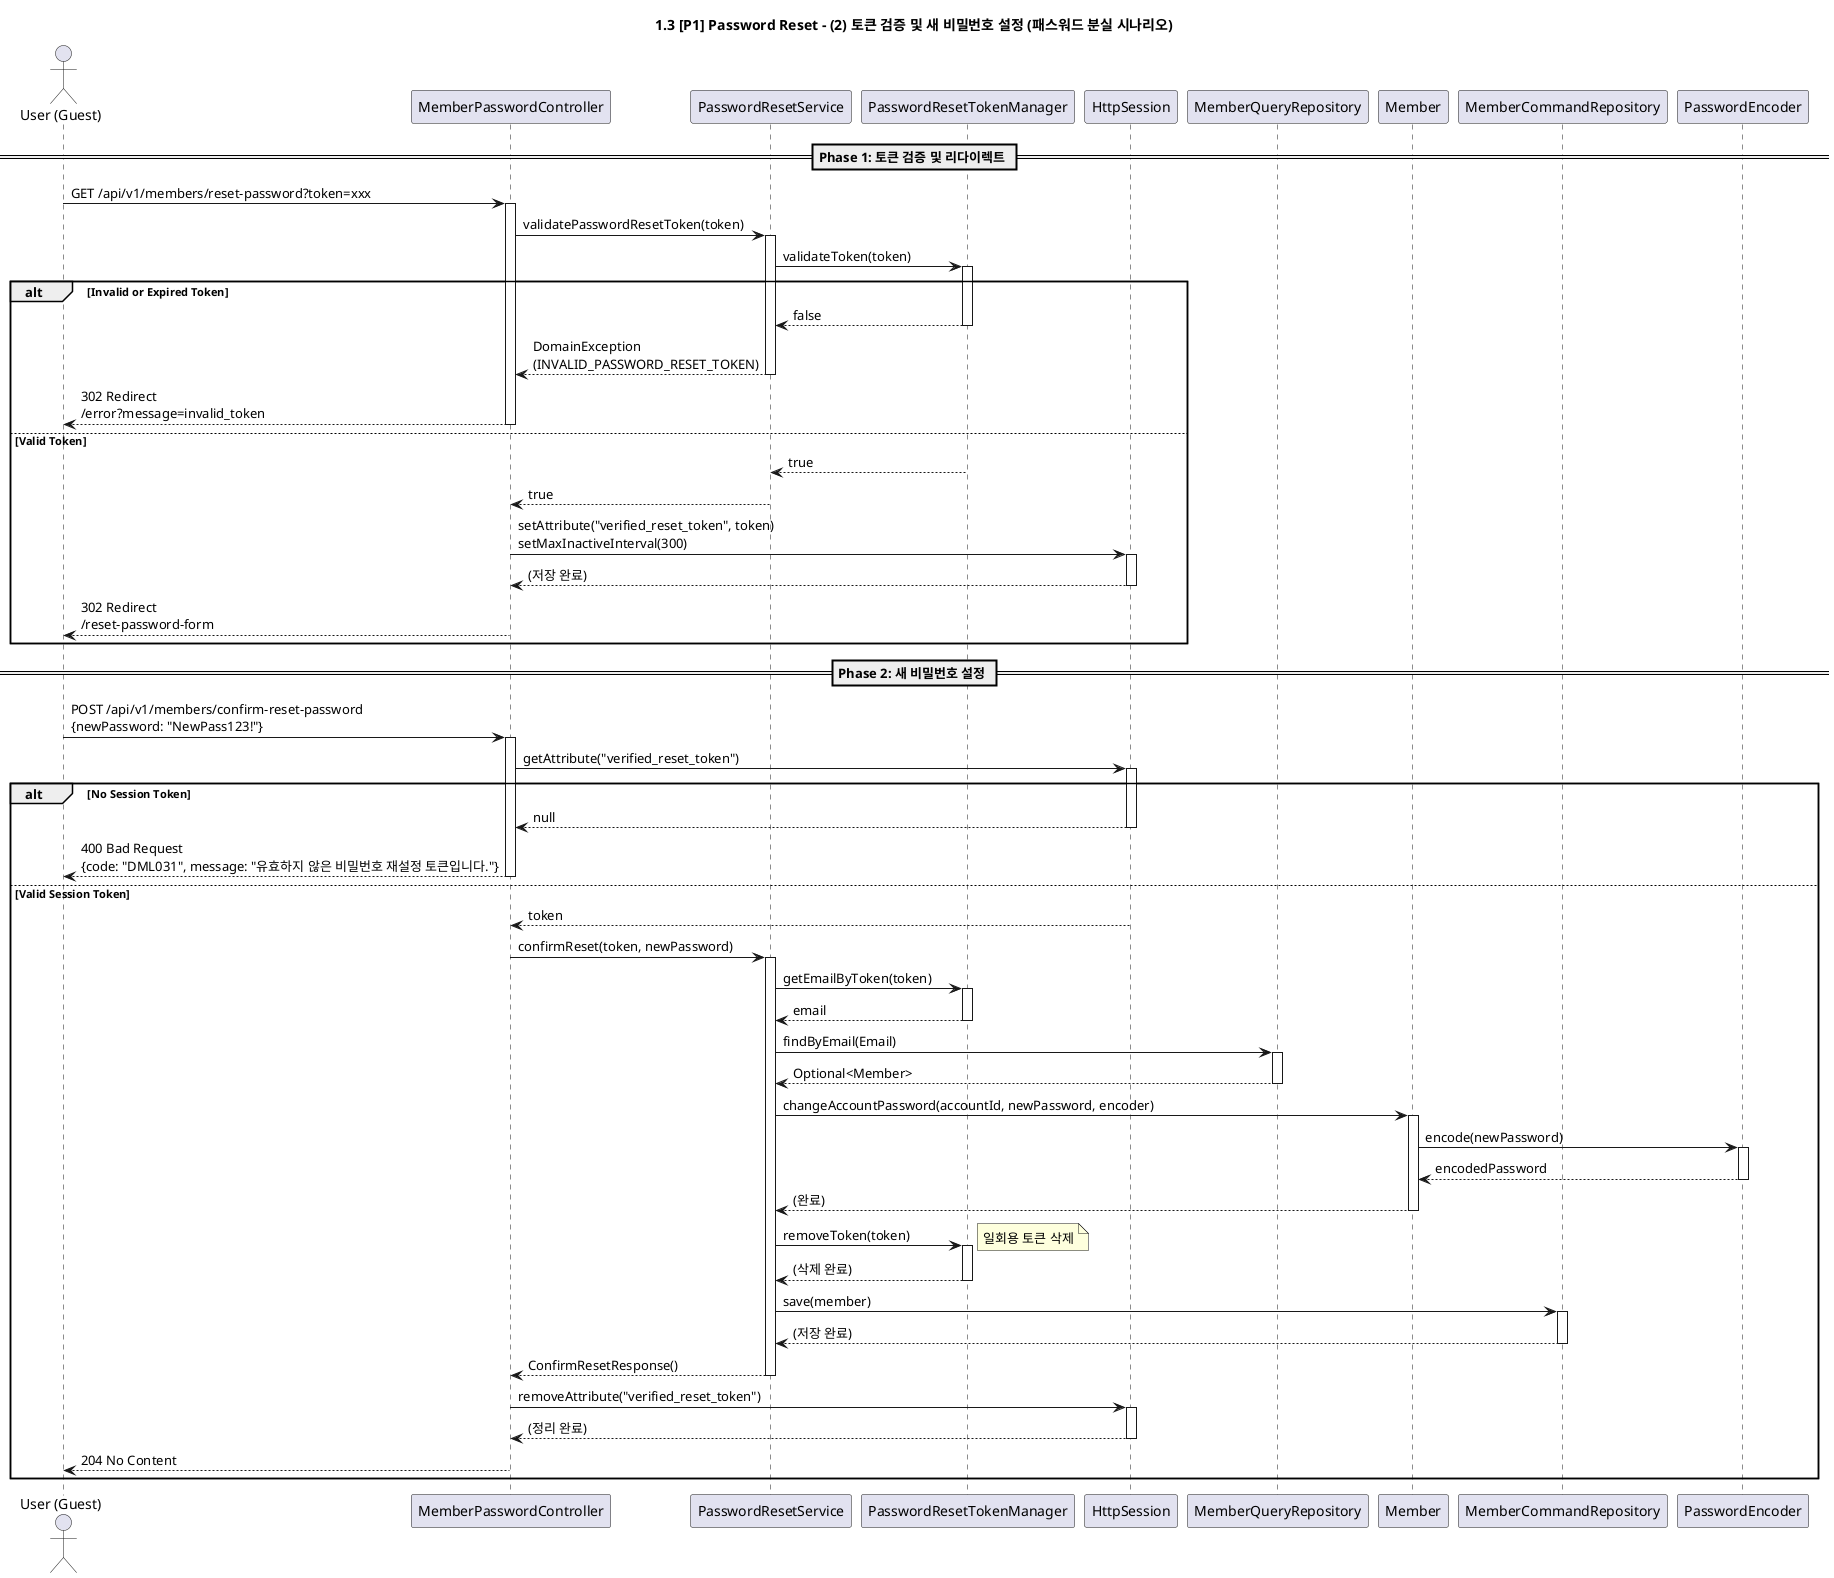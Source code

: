 @startuml

title 1.3 [P1] Password Reset - (2) 토큰 검증 및 새 비밀번호 설정 (패스워드 분실 시나리오)

actor "User (Guest)" as User
participant "MemberPasswordController" as Controller
participant "PasswordResetService" as AppService
participant "PasswordResetTokenManager" as TokenManager
participant "HttpSession" as Session
participant "MemberQueryRepository" as QueryRepository
participant "Member" as MemberDomain
participant "MemberCommandRepository" as CommandRepository
participant "PasswordEncoder" as Encoder

== Phase 1: 토큰 검증 및 리다이렉트 ==

User -> Controller: GET /api/v1/members/reset-password?token=xxx
activate Controller

Controller -> AppService: validatePasswordResetToken(token)
activate AppService

AppService -> TokenManager: validateToken(token)
activate TokenManager
alt Invalid or Expired Token
    TokenManager --> AppService: false
    deactivate TokenManager
    AppService --> Controller: DomainException\n(INVALID_PASSWORD_RESET_TOKEN)
    deactivate AppService
    Controller --> User: 302 Redirect\n/error?message=invalid_token
    deactivate Controller
else Valid Token
    TokenManager --> AppService: true
    deactivate TokenManager
    AppService --> Controller: true
    deactivate AppService

    Controller -> Session: setAttribute("verified_reset_token", token)\nsetMaxInactiveInterval(300)
    activate Session
    Session --> Controller: (저장 완료)
    deactivate Session

    Controller --> User: 302 Redirect\n/reset-password-form
    deactivate Controller
end

== Phase 2: 새 비밀번호 설정 ==

User -> Controller: POST /api/v1/members/confirm-reset-password\n{newPassword: "NewPass123!"}
activate Controller

Controller -> Session: getAttribute("verified_reset_token")
activate Session
alt No Session Token
    Session --> Controller: null
    deactivate Session
    Controller --> User: 400 Bad Request\n{code: "DML031", message: "유효하지 않은 비밀번호 재설정 토큰입니다."}
    deactivate Controller
else Valid Session Token
    Session --> Controller: token
    deactivate Session

    Controller -> AppService: confirmReset(token, newPassword)
    activate AppService

    AppService -> TokenManager: getEmailByToken(token)
    activate TokenManager
    TokenManager --> AppService: email
    deactivate TokenManager

    AppService -> QueryRepository: findByEmail(Email)
    activate QueryRepository
    QueryRepository --> AppService: Optional<Member>
    deactivate QueryRepository

    AppService -> MemberDomain: changeAccountPassword(accountId, newPassword, encoder)
    activate MemberDomain
    MemberDomain -> Encoder: encode(newPassword)
    activate Encoder
    Encoder --> MemberDomain: encodedPassword
    deactivate Encoder
    MemberDomain --> AppService: (완료)
    deactivate MemberDomain

    AppService -> TokenManager: removeToken(token)
    activate TokenManager
    note right: 일회용 토큰 삭제
    TokenManager --> AppService: (삭제 완료)
    deactivate TokenManager

    AppService -> CommandRepository: save(member)
    activate CommandRepository
    CommandRepository --> AppService: (저장 완료)
    deactivate CommandRepository

    AppService --> Controller: ConfirmResetResponse()
    deactivate AppService

    Controller -> Session: removeAttribute("verified_reset_token")
    activate Session
    Session --> Controller: (정리 완료)
    deactivate Session

    Controller --> User: 204 No Content
    deactivate Controller
end
@enduml